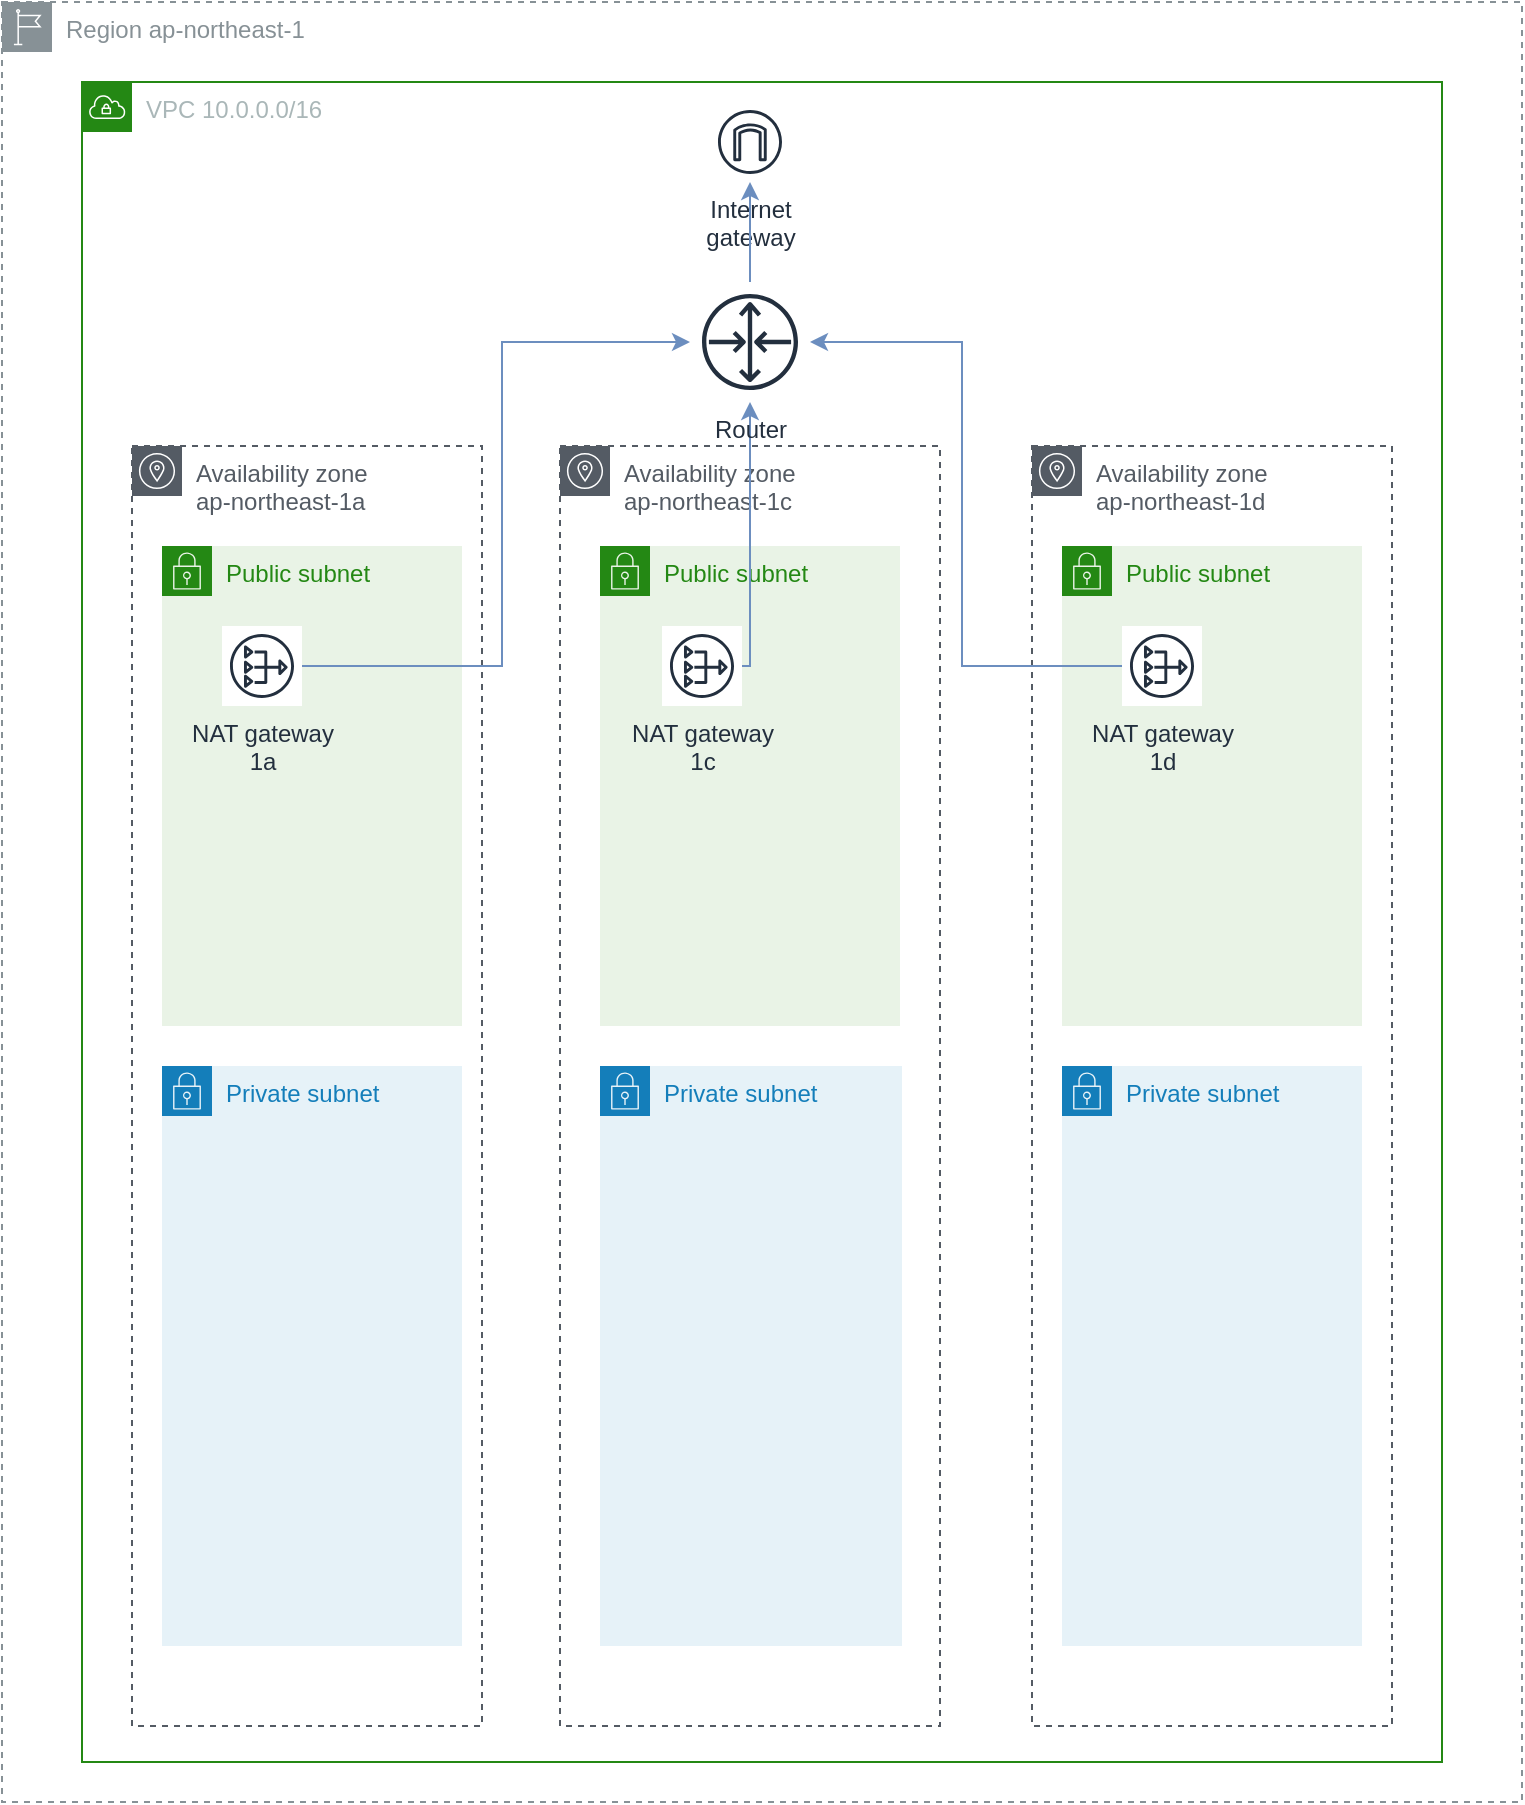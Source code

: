 <mxfile version="14.9.3" type="github">
  <diagram id="pXiEOel-agX9lO_ihAj1" name="Page-1">
    <mxGraphModel dx="889" dy="589" grid="1" gridSize="10" guides="1" tooltips="1" connect="1" arrows="1" fold="1" page="1" pageScale="1" pageWidth="827" pageHeight="1169" math="0" shadow="0">
      <root>
        <mxCell id="0" />
        <mxCell id="1" parent="0" />
        <mxCell id="SochqLOUoUlxbmxI7SCY-2" value="Region ap-northeast-1" style="outlineConnect=0;gradientColor=none;html=1;whiteSpace=wrap;fontSize=12;fontStyle=0;shape=mxgraph.aws4.group;grIcon=mxgraph.aws4.group_region;strokeColor=#879196;fillColor=none;verticalAlign=top;align=left;spacingLeft=30;fontColor=#879196;dashed=1;" vertex="1" parent="1">
          <mxGeometry x="40" y="40" width="760" height="900" as="geometry" />
        </mxCell>
        <mxCell id="SochqLOUoUlxbmxI7SCY-1" value="VPC 10.0.0.0/16" style="points=[[0,0],[0.25,0],[0.5,0],[0.75,0],[1,0],[1,0.25],[1,0.5],[1,0.75],[1,1],[0.75,1],[0.5,1],[0.25,1],[0,1],[0,0.75],[0,0.5],[0,0.25]];outlineConnect=0;gradientColor=none;html=1;whiteSpace=wrap;fontSize=12;fontStyle=0;shape=mxgraph.aws4.group;grIcon=mxgraph.aws4.group_vpc;strokeColor=#248814;fillColor=none;verticalAlign=top;align=left;spacingLeft=30;fontColor=#AAB7B8;dashed=0;" vertex="1" parent="1">
          <mxGeometry x="80" y="80" width="680" height="840" as="geometry" />
        </mxCell>
        <mxCell id="SochqLOUoUlxbmxI7SCY-10" value="Availability zone &lt;br&gt;ap-northeast-1a" style="outlineConnect=0;gradientColor=none;html=1;whiteSpace=wrap;fontSize=12;fontStyle=0;shape=mxgraph.aws4.group;grIcon=mxgraph.aws4.group_availability_zone;strokeColor=#545B64;fillColor=none;verticalAlign=top;align=left;spacingLeft=30;fontColor=#545B64;dashed=1;" vertex="1" parent="1">
          <mxGeometry x="105" y="262" width="175" height="640" as="geometry" />
        </mxCell>
        <mxCell id="SochqLOUoUlxbmxI7SCY-11" value="Availability zone&lt;br&gt;ap-northeast-1c" style="outlineConnect=0;gradientColor=none;html=1;whiteSpace=wrap;fontSize=12;fontStyle=0;shape=mxgraph.aws4.group;grIcon=mxgraph.aws4.group_availability_zone;strokeColor=#545B64;fillColor=none;verticalAlign=top;align=left;spacingLeft=30;fontColor=#545B64;dashed=1;" vertex="1" parent="1">
          <mxGeometry x="319" y="262" width="190" height="640" as="geometry" />
        </mxCell>
        <mxCell id="SochqLOUoUlxbmxI7SCY-12" value="Availability zone&lt;br&gt;ap-northeast-1d" style="outlineConnect=0;gradientColor=none;html=1;whiteSpace=wrap;fontSize=12;fontStyle=0;shape=mxgraph.aws4.group;grIcon=mxgraph.aws4.group_availability_zone;strokeColor=#545B64;fillColor=none;verticalAlign=top;align=left;spacingLeft=30;fontColor=#545B64;dashed=1;" vertex="1" parent="1">
          <mxGeometry x="555" y="262" width="180" height="640" as="geometry" />
        </mxCell>
        <mxCell id="SochqLOUoUlxbmxI7SCY-13" value="Public subnet" style="points=[[0,0],[0.25,0],[0.5,0],[0.75,0],[1,0],[1,0.25],[1,0.5],[1,0.75],[1,1],[0.75,1],[0.5,1],[0.25,1],[0,1],[0,0.75],[0,0.5],[0,0.25]];outlineConnect=0;gradientColor=none;html=1;whiteSpace=wrap;fontSize=12;fontStyle=0;shape=mxgraph.aws4.group;grIcon=mxgraph.aws4.group_security_group;grStroke=0;strokeColor=#248814;fillColor=#E9F3E6;verticalAlign=top;align=left;spacingLeft=30;fontColor=#248814;dashed=0;" vertex="1" parent="1">
          <mxGeometry x="120" y="312" width="150" height="240" as="geometry" />
        </mxCell>
        <mxCell id="SochqLOUoUlxbmxI7SCY-14" value="Public subnet" style="points=[[0,0],[0.25,0],[0.5,0],[0.75,0],[1,0],[1,0.25],[1,0.5],[1,0.75],[1,1],[0.75,1],[0.5,1],[0.25,1],[0,1],[0,0.75],[0,0.5],[0,0.25]];outlineConnect=0;gradientColor=none;html=1;whiteSpace=wrap;fontSize=12;fontStyle=0;shape=mxgraph.aws4.group;grIcon=mxgraph.aws4.group_security_group;grStroke=0;strokeColor=#248814;fillColor=#E9F3E6;verticalAlign=top;align=left;spacingLeft=30;fontColor=#248814;dashed=0;" vertex="1" parent="1">
          <mxGeometry x="570" y="312" width="150" height="240" as="geometry" />
        </mxCell>
        <mxCell id="SochqLOUoUlxbmxI7SCY-15" value="Public subnet" style="points=[[0,0],[0.25,0],[0.5,0],[0.75,0],[1,0],[1,0.25],[1,0.5],[1,0.75],[1,1],[0.75,1],[0.5,1],[0.25,1],[0,1],[0,0.75],[0,0.5],[0,0.25]];outlineConnect=0;gradientColor=none;html=1;whiteSpace=wrap;fontSize=12;fontStyle=0;shape=mxgraph.aws4.group;grIcon=mxgraph.aws4.group_security_group;grStroke=0;strokeColor=#248814;fillColor=#E9F3E6;verticalAlign=top;align=left;spacingLeft=30;fontColor=#248814;dashed=0;" vertex="1" parent="1">
          <mxGeometry x="339" y="312" width="150" height="240" as="geometry" />
        </mxCell>
        <mxCell id="SochqLOUoUlxbmxI7SCY-16" value="Private subnet" style="points=[[0,0],[0.25,0],[0.5,0],[0.75,0],[1,0],[1,0.25],[1,0.5],[1,0.75],[1,1],[0.75,1],[0.5,1],[0.25,1],[0,1],[0,0.75],[0,0.5],[0,0.25]];outlineConnect=0;gradientColor=none;html=1;whiteSpace=wrap;fontSize=12;fontStyle=0;shape=mxgraph.aws4.group;grIcon=mxgraph.aws4.group_security_group;grStroke=0;strokeColor=#147EBA;fillColor=#E6F2F8;verticalAlign=top;align=left;spacingLeft=30;fontColor=#147EBA;dashed=0;" vertex="1" parent="1">
          <mxGeometry x="339" y="572" width="151" height="290" as="geometry" />
        </mxCell>
        <mxCell id="SochqLOUoUlxbmxI7SCY-17" value="Private subnet" style="points=[[0,0],[0.25,0],[0.5,0],[0.75,0],[1,0],[1,0.25],[1,0.5],[1,0.75],[1,1],[0.75,1],[0.5,1],[0.25,1],[0,1],[0,0.75],[0,0.5],[0,0.25]];outlineConnect=0;gradientColor=none;html=1;whiteSpace=wrap;fontSize=12;fontStyle=0;shape=mxgraph.aws4.group;grIcon=mxgraph.aws4.group_security_group;grStroke=0;strokeColor=#147EBA;fillColor=#E6F2F8;verticalAlign=top;align=left;spacingLeft=30;fontColor=#147EBA;dashed=0;" vertex="1" parent="1">
          <mxGeometry x="570" y="572" width="150" height="290" as="geometry" />
        </mxCell>
        <mxCell id="SochqLOUoUlxbmxI7SCY-18" value="Private subnet" style="points=[[0,0],[0.25,0],[0.5,0],[0.75,0],[1,0],[1,0.25],[1,0.5],[1,0.75],[1,1],[0.75,1],[0.5,1],[0.25,1],[0,1],[0,0.75],[0,0.5],[0,0.25]];outlineConnect=0;gradientColor=none;html=1;whiteSpace=wrap;fontSize=12;fontStyle=0;shape=mxgraph.aws4.group;grIcon=mxgraph.aws4.group_security_group;grStroke=0;strokeColor=#147EBA;fillColor=#E6F2F8;verticalAlign=top;align=left;spacingLeft=30;fontColor=#147EBA;dashed=0;" vertex="1" parent="1">
          <mxGeometry x="120" y="572" width="150" height="290" as="geometry" />
        </mxCell>
        <mxCell id="SochqLOUoUlxbmxI7SCY-19" value="Internet&#xa;gateway" style="outlineConnect=0;fontColor=#232F3E;gradientColor=none;strokeColor=#232F3E;fillColor=#ffffff;dashed=0;verticalLabelPosition=bottom;verticalAlign=top;align=center;html=1;fontSize=12;fontStyle=0;aspect=fixed;shape=mxgraph.aws4.resourceIcon;resIcon=mxgraph.aws4.internet_gateway;" vertex="1" parent="1">
          <mxGeometry x="394" y="90" width="40" height="40" as="geometry" />
        </mxCell>
        <mxCell id="SochqLOUoUlxbmxI7SCY-27" style="edgeStyle=orthogonalEdgeStyle;rounded=0;orthogonalLoop=1;jettySize=auto;html=1;fillColor=#dae8fc;strokeColor=#6c8ebf;" edge="1" parent="1" source="SochqLOUoUlxbmxI7SCY-20" target="SochqLOUoUlxbmxI7SCY-25">
          <mxGeometry relative="1" as="geometry">
            <Array as="points">
              <mxPoint x="290" y="372" />
              <mxPoint x="290" y="210" />
            </Array>
          </mxGeometry>
        </mxCell>
        <mxCell id="SochqLOUoUlxbmxI7SCY-20" value="NAT gateway&lt;br&gt;1a" style="outlineConnect=0;fontColor=#232F3E;gradientColor=none;strokeColor=#232F3E;fillColor=#ffffff;dashed=0;verticalLabelPosition=bottom;verticalAlign=top;align=center;html=1;fontSize=12;fontStyle=0;aspect=fixed;shape=mxgraph.aws4.resourceIcon;resIcon=mxgraph.aws4.nat_gateway;" vertex="1" parent="1">
          <mxGeometry x="150" y="352" width="40" height="40" as="geometry" />
        </mxCell>
        <mxCell id="SochqLOUoUlxbmxI7SCY-31" style="edgeStyle=orthogonalEdgeStyle;rounded=0;orthogonalLoop=1;jettySize=auto;html=1;fillColor=#dae8fc;strokeColor=#6c8ebf;" edge="1" parent="1" source="SochqLOUoUlxbmxI7SCY-23" target="SochqLOUoUlxbmxI7SCY-25">
          <mxGeometry relative="1" as="geometry">
            <Array as="points">
              <mxPoint x="520" y="372" />
              <mxPoint x="520" y="210" />
            </Array>
          </mxGeometry>
        </mxCell>
        <mxCell id="SochqLOUoUlxbmxI7SCY-23" value="NAT gateway&lt;br&gt;1d" style="outlineConnect=0;fontColor=#232F3E;gradientColor=none;strokeColor=#232F3E;fillColor=#ffffff;dashed=0;verticalLabelPosition=bottom;verticalAlign=top;align=center;html=1;fontSize=12;fontStyle=0;aspect=fixed;shape=mxgraph.aws4.resourceIcon;resIcon=mxgraph.aws4.nat_gateway;" vertex="1" parent="1">
          <mxGeometry x="600" y="352" width="40" height="40" as="geometry" />
        </mxCell>
        <mxCell id="SochqLOUoUlxbmxI7SCY-30" style="edgeStyle=orthogonalEdgeStyle;rounded=0;orthogonalLoop=1;jettySize=auto;html=1;fillColor=#dae8fc;strokeColor=#6c8ebf;" edge="1" parent="1" source="SochqLOUoUlxbmxI7SCY-24" target="SochqLOUoUlxbmxI7SCY-25">
          <mxGeometry relative="1" as="geometry">
            <Array as="points">
              <mxPoint x="414" y="372" />
            </Array>
          </mxGeometry>
        </mxCell>
        <mxCell id="SochqLOUoUlxbmxI7SCY-24" value="NAT gateway&lt;br&gt;1c" style="outlineConnect=0;fontColor=#232F3E;gradientColor=none;strokeColor=#232F3E;fillColor=#ffffff;dashed=0;verticalLabelPosition=bottom;verticalAlign=top;align=center;html=1;fontSize=12;fontStyle=0;aspect=fixed;shape=mxgraph.aws4.resourceIcon;resIcon=mxgraph.aws4.nat_gateway;" vertex="1" parent="1">
          <mxGeometry x="370" y="352" width="40" height="40" as="geometry" />
        </mxCell>
        <mxCell id="SochqLOUoUlxbmxI7SCY-26" value="" style="edgeStyle=orthogonalEdgeStyle;rounded=0;orthogonalLoop=1;jettySize=auto;html=1;fillColor=#dae8fc;strokeColor=#6c8ebf;" edge="1" parent="1" source="SochqLOUoUlxbmxI7SCY-25" target="SochqLOUoUlxbmxI7SCY-19">
          <mxGeometry relative="1" as="geometry" />
        </mxCell>
        <mxCell id="SochqLOUoUlxbmxI7SCY-25" value="Router" style="outlineConnect=0;fontColor=#232F3E;gradientColor=none;strokeColor=#232F3E;fillColor=#ffffff;dashed=0;verticalLabelPosition=bottom;verticalAlign=top;align=center;html=1;fontSize=12;fontStyle=0;aspect=fixed;shape=mxgraph.aws4.resourceIcon;resIcon=mxgraph.aws4.router;" vertex="1" parent="1">
          <mxGeometry x="384" y="180" width="60" height="60" as="geometry" />
        </mxCell>
      </root>
    </mxGraphModel>
  </diagram>
</mxfile>
